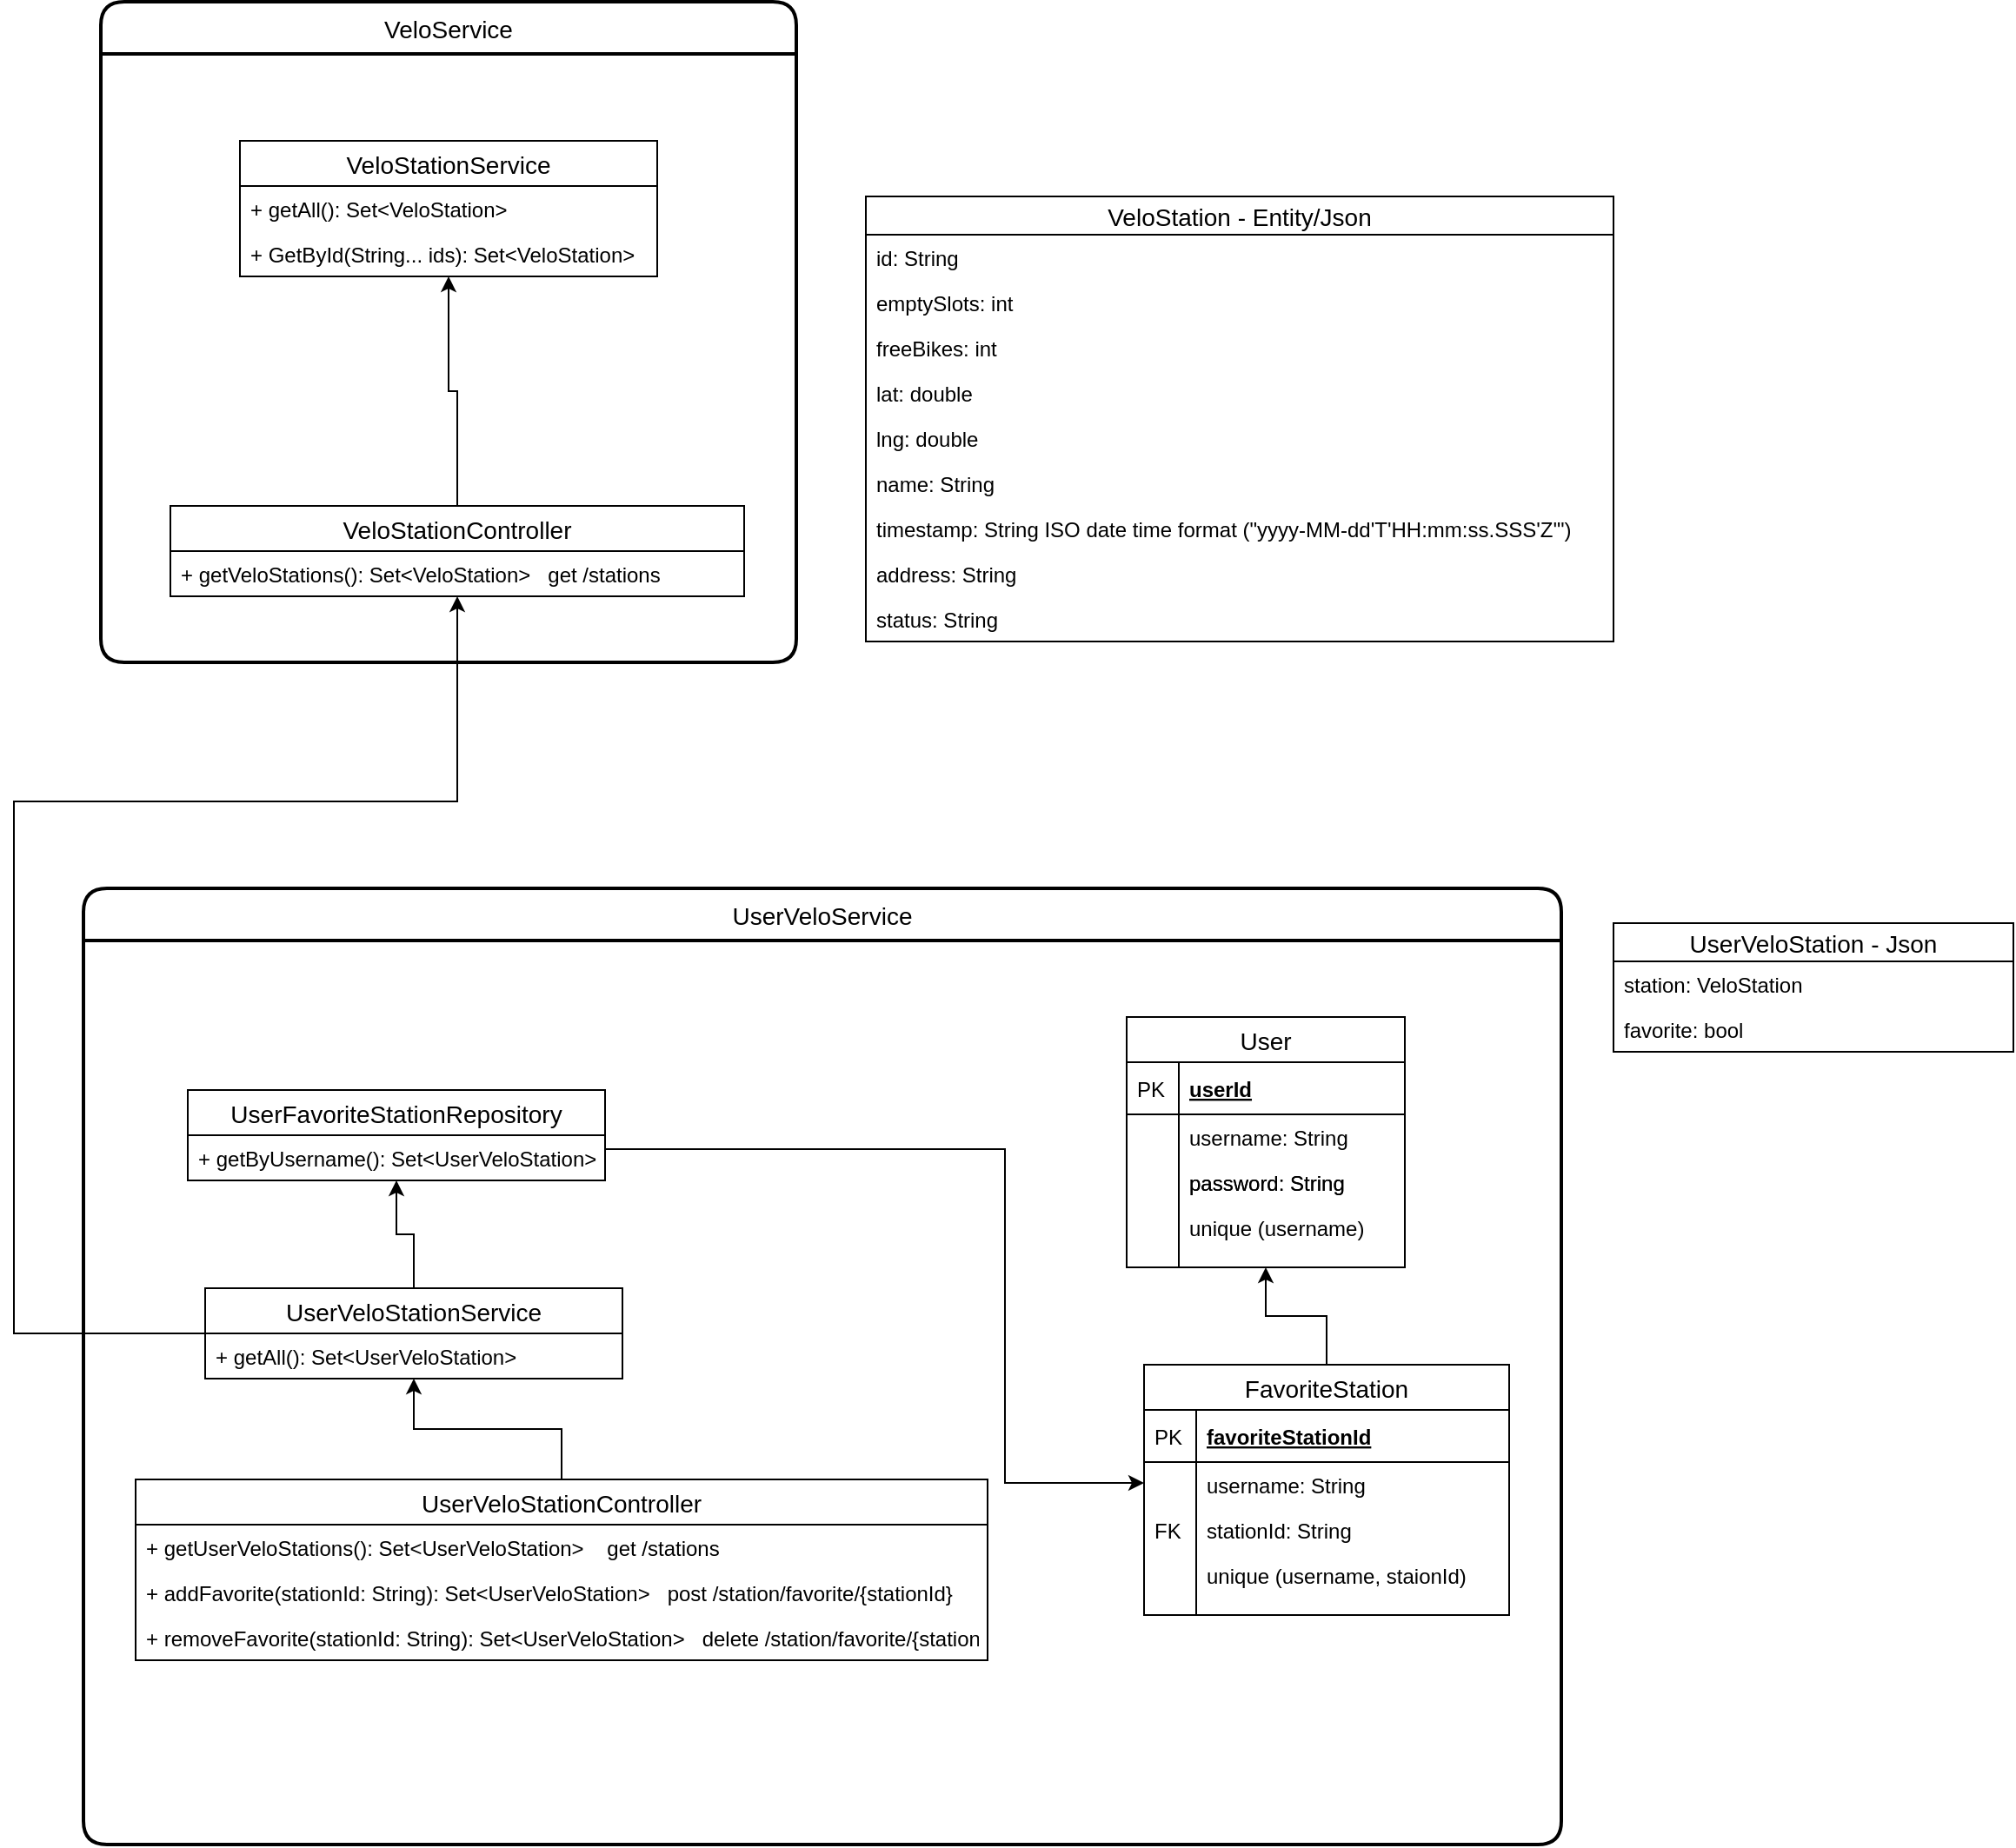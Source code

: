 <mxfile version="13.1.5" type="device"><diagram id="e_KAqY7yifBnnkEU2lzv" name="Page-1"><mxGraphModel dx="2489" dy="786" grid="1" gridSize="10" guides="1" tooltips="1" connect="1" arrows="1" fold="1" page="1" pageScale="1" pageWidth="827" pageHeight="1169" math="0" shadow="0"><root><mxCell id="0"/><mxCell id="1" parent="0"/><mxCell id="jfdIQzKREUK0GYAbJPFg-2" value="VeloStationService" style="swimlane;fontStyle=0;childLayout=stackLayout;horizontal=1;startSize=26;horizontalStack=0;resizeParent=1;resizeParentMax=0;resizeLast=0;collapsible=1;marginBottom=0;align=center;fontSize=14;" vertex="1" parent="1"><mxGeometry x="130" y="390" width="240" height="78" as="geometry"/></mxCell><mxCell id="jfdIQzKREUK0GYAbJPFg-3" value="+ getAll(): Set&lt;VeloStation&gt;" style="text;strokeColor=none;fillColor=none;spacingLeft=4;spacingRight=4;overflow=hidden;rotatable=0;points=[[0,0.5],[1,0.5]];portConstraint=eastwest;fontSize=12;" vertex="1" parent="jfdIQzKREUK0GYAbJPFg-2"><mxGeometry y="26" width="240" height="26" as="geometry"/></mxCell><mxCell id="jfdIQzKREUK0GYAbJPFg-4" value="+ GetById(String... ids): Set&lt;VeloStation&gt;" style="text;strokeColor=none;fillColor=none;spacingLeft=4;spacingRight=4;overflow=hidden;rotatable=0;points=[[0,0.5],[1,0.5]];portConstraint=eastwest;fontSize=12;" vertex="1" parent="jfdIQzKREUK0GYAbJPFg-2"><mxGeometry y="52" width="240" height="26" as="geometry"/></mxCell><mxCell id="jfdIQzKREUK0GYAbJPFg-10" style="edgeStyle=orthogonalEdgeStyle;rounded=0;orthogonalLoop=1;jettySize=auto;html=1;" edge="1" parent="1" source="jfdIQzKREUK0GYAbJPFg-6" target="jfdIQzKREUK0GYAbJPFg-2"><mxGeometry relative="1" as="geometry"/></mxCell><mxCell id="jfdIQzKREUK0GYAbJPFg-6" value="VeloStationController" style="swimlane;fontStyle=0;childLayout=stackLayout;horizontal=1;startSize=26;horizontalStack=0;resizeParent=1;resizeParentMax=0;resizeLast=0;collapsible=1;marginBottom=0;align=center;fontSize=14;" vertex="1" parent="1"><mxGeometry x="90" y="600" width="330" height="52" as="geometry"/></mxCell><mxCell id="jfdIQzKREUK0GYAbJPFg-7" value="+ getVeloStations(): Set&lt;VeloStation&gt;   get /stations" style="text;strokeColor=none;fillColor=none;spacingLeft=4;spacingRight=4;overflow=hidden;rotatable=0;points=[[0,0.5],[1,0.5]];portConstraint=eastwest;fontSize=12;" vertex="1" parent="jfdIQzKREUK0GYAbJPFg-6"><mxGeometry y="26" width="330" height="26" as="geometry"/></mxCell><mxCell id="jfdIQzKREUK0GYAbJPFg-11" value="VeloStation - Entity/Json" style="swimlane;fontStyle=0;childLayout=stackLayout;horizontal=1;startSize=22;horizontalStack=0;resizeParent=1;resizeParentMax=0;resizeLast=0;collapsible=1;marginBottom=0;align=center;fontSize=14;fillColor=#ffffff;" vertex="1" parent="1"><mxGeometry x="490" y="422" width="430" height="256" as="geometry"/></mxCell><mxCell id="jfdIQzKREUK0GYAbJPFg-16" value="id: String" style="text;strokeColor=none;fillColor=none;spacingLeft=4;spacingRight=4;overflow=hidden;rotatable=0;points=[[0,0.5],[1,0.5]];portConstraint=eastwest;fontSize=12;" vertex="1" parent="jfdIQzKREUK0GYAbJPFg-11"><mxGeometry y="22" width="430" height="26" as="geometry"/></mxCell><mxCell id="jfdIQzKREUK0GYAbJPFg-12" value="emptySlots: int" style="text;strokeColor=none;fillColor=none;spacingLeft=4;spacingRight=4;overflow=hidden;rotatable=0;points=[[0,0.5],[1,0.5]];portConstraint=eastwest;fontSize=12;" vertex="1" parent="jfdIQzKREUK0GYAbJPFg-11"><mxGeometry y="48" width="430" height="26" as="geometry"/></mxCell><mxCell id="jfdIQzKREUK0GYAbJPFg-13" value="freeBikes: int" style="text;strokeColor=none;fillColor=none;spacingLeft=4;spacingRight=4;overflow=hidden;rotatable=0;points=[[0,0.5],[1,0.5]];portConstraint=eastwest;fontSize=12;" vertex="1" parent="jfdIQzKREUK0GYAbJPFg-11"><mxGeometry y="74" width="430" height="26" as="geometry"/></mxCell><mxCell id="jfdIQzKREUK0GYAbJPFg-17" value="lat: double" style="text;strokeColor=none;fillColor=none;spacingLeft=4;spacingRight=4;overflow=hidden;rotatable=0;points=[[0,0.5],[1,0.5]];portConstraint=eastwest;fontSize=12;" vertex="1" parent="jfdIQzKREUK0GYAbJPFg-11"><mxGeometry y="100" width="430" height="26" as="geometry"/></mxCell><mxCell id="jfdIQzKREUK0GYAbJPFg-18" value="lng: double" style="text;strokeColor=none;fillColor=none;spacingLeft=4;spacingRight=4;overflow=hidden;rotatable=0;points=[[0,0.5],[1,0.5]];portConstraint=eastwest;fontSize=12;" vertex="1" parent="jfdIQzKREUK0GYAbJPFg-11"><mxGeometry y="126" width="430" height="26" as="geometry"/></mxCell><mxCell id="jfdIQzKREUK0GYAbJPFg-20" value="name: String" style="text;strokeColor=none;fillColor=none;spacingLeft=4;spacingRight=4;overflow=hidden;rotatable=0;points=[[0,0.5],[1,0.5]];portConstraint=eastwest;fontSize=12;" vertex="1" parent="jfdIQzKREUK0GYAbJPFg-11"><mxGeometry y="152" width="430" height="26" as="geometry"/></mxCell><mxCell id="jfdIQzKREUK0GYAbJPFg-19" value="timestamp: String ISO date time format (&quot;yyyy-MM-dd'T'HH:mm:ss.SSS'Z'&quot;)" style="text;strokeColor=none;fillColor=none;spacingLeft=4;spacingRight=4;overflow=hidden;rotatable=0;points=[[0,0.5],[1,0.5]];portConstraint=eastwest;fontSize=12;" vertex="1" parent="jfdIQzKREUK0GYAbJPFg-11"><mxGeometry y="178" width="430" height="26" as="geometry"/></mxCell><mxCell id="jfdIQzKREUK0GYAbJPFg-14" value="address: String" style="text;strokeColor=none;fillColor=none;spacingLeft=4;spacingRight=4;overflow=hidden;rotatable=0;points=[[0,0.5],[1,0.5]];portConstraint=eastwest;fontSize=12;" vertex="1" parent="jfdIQzKREUK0GYAbJPFg-11"><mxGeometry y="204" width="430" height="26" as="geometry"/></mxCell><mxCell id="jfdIQzKREUK0GYAbJPFg-21" value="status: String" style="text;strokeColor=none;fillColor=none;spacingLeft=4;spacingRight=4;overflow=hidden;rotatable=0;points=[[0,0.5],[1,0.5]];portConstraint=eastwest;fontSize=12;" vertex="1" parent="jfdIQzKREUK0GYAbJPFg-11"><mxGeometry y="230" width="430" height="26" as="geometry"/></mxCell><mxCell id="jfdIQzKREUK0GYAbJPFg-24" value="VeloService" style="swimlane;childLayout=stackLayout;horizontal=1;startSize=30;horizontalStack=0;rounded=1;fontSize=14;fontStyle=0;strokeWidth=2;resizeParent=0;resizeLast=1;shadow=0;dashed=0;align=center;fillColor=#ffffff;" vertex="1" parent="1"><mxGeometry x="50" y="310" width="400" height="380" as="geometry"/></mxCell><mxCell id="jfdIQzKREUK0GYAbJPFg-47" style="edgeStyle=orthogonalEdgeStyle;rounded=0;orthogonalLoop=1;jettySize=auto;html=1;" edge="1" parent="1" source="jfdIQzKREUK0GYAbJPFg-48" target="jfdIQzKREUK0GYAbJPFg-44"><mxGeometry relative="1" as="geometry"/></mxCell><mxCell id="jfdIQzKREUK0GYAbJPFg-61" value="UserVeloService" style="swimlane;childLayout=stackLayout;horizontal=1;startSize=30;horizontalStack=0;rounded=1;fontSize=14;fontStyle=0;strokeWidth=2;resizeParent=0;resizeLast=1;shadow=0;dashed=0;align=center;fillColor=#ffffff;" vertex="1" parent="1"><mxGeometry x="40" y="820" width="850" height="550" as="geometry"/></mxCell><mxCell id="jfdIQzKREUK0GYAbJPFg-104" style="edgeStyle=orthogonalEdgeStyle;rounded=0;orthogonalLoop=1;jettySize=auto;html=1;" edge="1" parent="1" source="jfdIQzKREUK0GYAbJPFg-93" target="jfdIQzKREUK0GYAbJPFg-73"><mxGeometry relative="1" as="geometry"/></mxCell><mxCell id="jfdIQzKREUK0GYAbJPFg-109" value="password: String" style="shape=partialRectangle;top=0;left=0;right=0;bottom=0;align=left;verticalAlign=top;fillColor=none;spacingLeft=34;spacingRight=4;overflow=hidden;rotatable=0;points=[[0,0.5],[1,0.5]];portConstraint=eastwest;dropTarget=0;fontSize=12;" vertex="1" parent="1"><mxGeometry x="640" y="976" width="160" height="26" as="geometry"/></mxCell><mxCell id="jfdIQzKREUK0GYAbJPFg-110" value="" style="shape=partialRectangle;top=0;left=0;bottom=0;fillColor=none;align=left;verticalAlign=top;spacingLeft=4;spacingRight=4;overflow=hidden;rotatable=0;points=[];portConstraint=eastwest;part=1;fontSize=12;" vertex="1" connectable="0" parent="jfdIQzKREUK0GYAbJPFg-109"><mxGeometry width="30" height="26" as="geometry"/></mxCell><mxCell id="jfdIQzKREUK0GYAbJPFg-48" value="UserVeloStationController" style="swimlane;fontStyle=0;childLayout=stackLayout;horizontal=1;startSize=26;horizontalStack=0;resizeParent=1;resizeParentMax=0;resizeLast=0;collapsible=1;marginBottom=0;align=center;fontSize=14;" vertex="1" parent="1"><mxGeometry x="70" y="1160" width="490" height="104" as="geometry"/></mxCell><mxCell id="jfdIQzKREUK0GYAbJPFg-122" value="+ getUserVeloStations(): Set&lt;UserVeloStation&gt;    get /stations" style="text;strokeColor=none;fillColor=none;spacingLeft=4;spacingRight=4;overflow=hidden;rotatable=0;points=[[0,0.5],[1,0.5]];portConstraint=eastwest;fontSize=12;" vertex="1" parent="jfdIQzKREUK0GYAbJPFg-48"><mxGeometry y="26" width="490" height="26" as="geometry"/></mxCell><mxCell id="jfdIQzKREUK0GYAbJPFg-123" value="+ addFavorite(stationId: String): Set&lt;UserVeloStation&gt;   post /station/favorite/{stationId}" style="text;strokeColor=none;fillColor=none;spacingLeft=4;spacingRight=4;overflow=hidden;rotatable=0;points=[[0,0.5],[1,0.5]];portConstraint=eastwest;fontSize=12;" vertex="1" parent="jfdIQzKREUK0GYAbJPFg-48"><mxGeometry y="52" width="490" height="26" as="geometry"/></mxCell><mxCell id="jfdIQzKREUK0GYAbJPFg-49" value="+ removeFavorite(stationId: String): Set&lt;UserVeloStation&gt;   delete /station/favorite/{stationId}" style="text;strokeColor=none;fillColor=none;spacingLeft=4;spacingRight=4;overflow=hidden;rotatable=0;points=[[0,0.5],[1,0.5]];portConstraint=eastwest;fontSize=12;" vertex="1" parent="jfdIQzKREUK0GYAbJPFg-48"><mxGeometry y="78" width="490" height="26" as="geometry"/></mxCell><mxCell id="jfdIQzKREUK0GYAbJPFg-117" style="edgeStyle=orthogonalEdgeStyle;rounded=0;orthogonalLoop=1;jettySize=auto;html=1;" edge="1" parent="1" source="jfdIQzKREUK0GYAbJPFg-44" target="jfdIQzKREUK0GYAbJPFg-115"><mxGeometry relative="1" as="geometry"/></mxCell><mxCell id="jfdIQzKREUK0GYAbJPFg-119" style="edgeStyle=orthogonalEdgeStyle;rounded=0;orthogonalLoop=1;jettySize=auto;html=1;" edge="1" parent="1" source="jfdIQzKREUK0GYAbJPFg-44" target="jfdIQzKREUK0GYAbJPFg-6"><mxGeometry relative="1" as="geometry"><Array as="points"><mxPoint y="1076"/><mxPoint y="770"/><mxPoint x="255" y="770"/></Array></mxGeometry></mxCell><mxCell id="jfdIQzKREUK0GYAbJPFg-44" value="UserVeloStationService" style="swimlane;fontStyle=0;childLayout=stackLayout;horizontal=1;startSize=26;horizontalStack=0;resizeParent=1;resizeParentMax=0;resizeLast=0;collapsible=1;marginBottom=0;align=center;fontSize=14;" vertex="1" parent="1"><mxGeometry x="110" y="1050" width="240" height="52" as="geometry"/></mxCell><mxCell id="jfdIQzKREUK0GYAbJPFg-45" value="+ getAll(): Set&lt;UserVeloStation&gt;" style="text;strokeColor=none;fillColor=none;spacingLeft=4;spacingRight=4;overflow=hidden;rotatable=0;points=[[0,0.5],[1,0.5]];portConstraint=eastwest;fontSize=12;" vertex="1" parent="jfdIQzKREUK0GYAbJPFg-44"><mxGeometry y="26" width="240" height="26" as="geometry"/></mxCell><mxCell id="jfdIQzKREUK0GYAbJPFg-118" style="edgeStyle=orthogonalEdgeStyle;rounded=0;orthogonalLoop=1;jettySize=auto;html=1;" edge="1" parent="1" source="jfdIQzKREUK0GYAbJPFg-115" target="jfdIQzKREUK0GYAbJPFg-93"><mxGeometry relative="1" as="geometry"><Array as="points"><mxPoint x="570" y="970"/><mxPoint x="570" y="1162"/></Array></mxGeometry></mxCell><mxCell id="jfdIQzKREUK0GYAbJPFg-115" value="UserFavoriteStationRepository" style="swimlane;fontStyle=0;childLayout=stackLayout;horizontal=1;startSize=26;horizontalStack=0;resizeParent=1;resizeParentMax=0;resizeLast=0;collapsible=1;marginBottom=0;align=center;fontSize=14;" vertex="1" parent="1"><mxGeometry x="100" y="936" width="240" height="52" as="geometry"/></mxCell><mxCell id="jfdIQzKREUK0GYAbJPFg-116" value="+ getByUsername(): Set&lt;UserVeloStation&gt;" style="text;strokeColor=none;fillColor=none;spacingLeft=4;spacingRight=4;overflow=hidden;rotatable=0;points=[[0,0.5],[1,0.5]];portConstraint=eastwest;fontSize=12;" vertex="1" parent="jfdIQzKREUK0GYAbJPFg-115"><mxGeometry y="26" width="240" height="26" as="geometry"/></mxCell><mxCell id="jfdIQzKREUK0GYAbJPFg-51" value="UserVeloStation - Json" style="swimlane;fontStyle=0;childLayout=stackLayout;horizontal=1;startSize=22;horizontalStack=0;resizeParent=1;resizeParentMax=0;resizeLast=0;collapsible=1;marginBottom=0;align=center;fontSize=14;fillColor=#ffffff;" vertex="1" parent="1"><mxGeometry x="920" y="840" width="230" height="74" as="geometry"/></mxCell><mxCell id="jfdIQzKREUK0GYAbJPFg-52" value="station: VeloStation" style="text;strokeColor=none;fillColor=none;spacingLeft=4;spacingRight=4;overflow=hidden;rotatable=0;points=[[0,0.5],[1,0.5]];portConstraint=eastwest;fontSize=12;" vertex="1" parent="jfdIQzKREUK0GYAbJPFg-51"><mxGeometry y="22" width="230" height="26" as="geometry"/></mxCell><mxCell id="jfdIQzKREUK0GYAbJPFg-53" value="favorite: bool" style="text;strokeColor=none;fillColor=none;spacingLeft=4;spacingRight=4;overflow=hidden;rotatable=0;points=[[0,0.5],[1,0.5]];portConstraint=eastwest;fontSize=12;" vertex="1" parent="jfdIQzKREUK0GYAbJPFg-51"><mxGeometry y="48" width="230" height="26" as="geometry"/></mxCell><mxCell id="jfdIQzKREUK0GYAbJPFg-93" value="FavoriteStation" style="swimlane;fontStyle=0;childLayout=stackLayout;horizontal=1;startSize=26;horizontalStack=0;resizeParent=1;resizeParentMax=0;resizeLast=0;collapsible=1;marginBottom=0;align=center;fontSize=14;fillColor=#ffffff;" vertex="1" parent="1"><mxGeometry x="650" y="1094" width="210" height="144" as="geometry"/></mxCell><mxCell id="jfdIQzKREUK0GYAbJPFg-94" value="favoriteStationId" style="shape=partialRectangle;top=0;left=0;right=0;bottom=1;align=left;verticalAlign=middle;fillColor=none;spacingLeft=34;spacingRight=4;overflow=hidden;rotatable=0;points=[[0,0.5],[1,0.5]];portConstraint=eastwest;dropTarget=0;fontStyle=5;fontSize=12;" vertex="1" parent="jfdIQzKREUK0GYAbJPFg-93"><mxGeometry y="26" width="210" height="30" as="geometry"/></mxCell><mxCell id="jfdIQzKREUK0GYAbJPFg-95" value="PK" style="shape=partialRectangle;top=0;left=0;bottom=0;fillColor=none;align=left;verticalAlign=middle;spacingLeft=4;spacingRight=4;overflow=hidden;rotatable=0;points=[];portConstraint=eastwest;part=1;fontSize=12;" vertex="1" connectable="0" parent="jfdIQzKREUK0GYAbJPFg-94"><mxGeometry width="30" height="30" as="geometry"/></mxCell><mxCell id="jfdIQzKREUK0GYAbJPFg-96" value="username: String" style="shape=partialRectangle;top=0;left=0;right=0;bottom=0;align=left;verticalAlign=top;fillColor=none;spacingLeft=34;spacingRight=4;overflow=hidden;rotatable=0;points=[[0,0.5],[1,0.5]];portConstraint=eastwest;dropTarget=0;fontSize=12;" vertex="1" parent="jfdIQzKREUK0GYAbJPFg-93"><mxGeometry y="56" width="210" height="26" as="geometry"/></mxCell><mxCell id="jfdIQzKREUK0GYAbJPFg-97" value="" style="shape=partialRectangle;top=0;left=0;bottom=0;fillColor=none;align=left;verticalAlign=top;spacingLeft=4;spacingRight=4;overflow=hidden;rotatable=0;points=[];portConstraint=eastwest;part=1;fontSize=12;" vertex="1" connectable="0" parent="jfdIQzKREUK0GYAbJPFg-96"><mxGeometry width="30" height="26" as="geometry"/></mxCell><mxCell id="jfdIQzKREUK0GYAbJPFg-102" value="stationId: String" style="shape=partialRectangle;top=0;left=0;right=0;bottom=0;align=left;verticalAlign=top;fillColor=none;spacingLeft=34;spacingRight=4;overflow=hidden;rotatable=0;points=[[0,0.5],[1,0.5]];portConstraint=eastwest;dropTarget=0;fontSize=12;" vertex="1" parent="jfdIQzKREUK0GYAbJPFg-93"><mxGeometry y="82" width="210" height="26" as="geometry"/></mxCell><mxCell id="jfdIQzKREUK0GYAbJPFg-103" value="FK" style="shape=partialRectangle;top=0;left=0;bottom=0;fillColor=none;align=left;verticalAlign=top;spacingLeft=4;spacingRight=4;overflow=hidden;rotatable=0;points=[];portConstraint=eastwest;part=1;fontSize=12;" vertex="1" connectable="0" parent="jfdIQzKREUK0GYAbJPFg-102"><mxGeometry width="30" height="26" as="geometry"/></mxCell><mxCell id="jfdIQzKREUK0GYAbJPFg-98" value="unique (username, staionId)" style="shape=partialRectangle;top=0;left=0;right=0;bottom=0;align=left;verticalAlign=top;fillColor=none;spacingLeft=34;spacingRight=4;overflow=hidden;rotatable=0;points=[[0,0.5],[1,0.5]];portConstraint=eastwest;dropTarget=0;fontSize=12;" vertex="1" parent="jfdIQzKREUK0GYAbJPFg-93"><mxGeometry y="108" width="210" height="26" as="geometry"/></mxCell><mxCell id="jfdIQzKREUK0GYAbJPFg-99" value="" style="shape=partialRectangle;top=0;left=0;bottom=0;fillColor=none;align=left;verticalAlign=top;spacingLeft=4;spacingRight=4;overflow=hidden;rotatable=0;points=[];portConstraint=eastwest;part=1;fontSize=12;" vertex="1" connectable="0" parent="jfdIQzKREUK0GYAbJPFg-98"><mxGeometry width="30" height="26" as="geometry"/></mxCell><mxCell id="jfdIQzKREUK0GYAbJPFg-100" value="" style="shape=partialRectangle;top=0;left=0;right=0;bottom=0;align=left;verticalAlign=top;fillColor=none;spacingLeft=34;spacingRight=4;overflow=hidden;rotatable=0;points=[[0,0.5],[1,0.5]];portConstraint=eastwest;dropTarget=0;fontSize=12;" vertex="1" parent="jfdIQzKREUK0GYAbJPFg-93"><mxGeometry y="134" width="210" height="10" as="geometry"/></mxCell><mxCell id="jfdIQzKREUK0GYAbJPFg-101" value="" style="shape=partialRectangle;top=0;left=0;bottom=0;fillColor=none;align=left;verticalAlign=top;spacingLeft=4;spacingRight=4;overflow=hidden;rotatable=0;points=[];portConstraint=eastwest;part=1;fontSize=12;" vertex="1" connectable="0" parent="jfdIQzKREUK0GYAbJPFg-100"><mxGeometry width="30" height="10" as="geometry"/></mxCell><mxCell id="jfdIQzKREUK0GYAbJPFg-73" value="User" style="swimlane;fontStyle=0;childLayout=stackLayout;horizontal=1;startSize=26;horizontalStack=0;resizeParent=1;resizeParentMax=0;resizeLast=0;collapsible=1;marginBottom=0;align=center;fontSize=14;fillColor=#ffffff;" vertex="1" parent="1"><mxGeometry x="640" y="894" width="160" height="144" as="geometry"/></mxCell><mxCell id="jfdIQzKREUK0GYAbJPFg-74" value="userId" style="shape=partialRectangle;top=0;left=0;right=0;bottom=1;align=left;verticalAlign=middle;fillColor=none;spacingLeft=34;spacingRight=4;overflow=hidden;rotatable=0;points=[[0,0.5],[1,0.5]];portConstraint=eastwest;dropTarget=0;fontStyle=5;fontSize=12;" vertex="1" parent="jfdIQzKREUK0GYAbJPFg-73"><mxGeometry y="26" width="160" height="30" as="geometry"/></mxCell><mxCell id="jfdIQzKREUK0GYAbJPFg-75" value="PK" style="shape=partialRectangle;top=0;left=0;bottom=0;fillColor=none;align=left;verticalAlign=middle;spacingLeft=4;spacingRight=4;overflow=hidden;rotatable=0;points=[];portConstraint=eastwest;part=1;fontSize=12;" vertex="1" connectable="0" parent="jfdIQzKREUK0GYAbJPFg-74"><mxGeometry width="30" height="30" as="geometry"/></mxCell><mxCell id="jfdIQzKREUK0GYAbJPFg-76" value="username: String" style="shape=partialRectangle;top=0;left=0;right=0;bottom=0;align=left;verticalAlign=top;fillColor=none;spacingLeft=34;spacingRight=4;overflow=hidden;rotatable=0;points=[[0,0.5],[1,0.5]];portConstraint=eastwest;dropTarget=0;fontSize=12;" vertex="1" parent="jfdIQzKREUK0GYAbJPFg-73"><mxGeometry y="56" width="160" height="26" as="geometry"/></mxCell><mxCell id="jfdIQzKREUK0GYAbJPFg-77" value="" style="shape=partialRectangle;top=0;left=0;bottom=0;fillColor=none;align=left;verticalAlign=top;spacingLeft=4;spacingRight=4;overflow=hidden;rotatable=0;points=[];portConstraint=eastwest;part=1;fontSize=12;" vertex="1" connectable="0" parent="jfdIQzKREUK0GYAbJPFg-76"><mxGeometry width="30" height="26" as="geometry"/></mxCell><mxCell id="jfdIQzKREUK0GYAbJPFg-111" value="password: String" style="shape=partialRectangle;top=0;left=0;right=0;bottom=0;align=left;verticalAlign=top;fillColor=none;spacingLeft=34;spacingRight=4;overflow=hidden;rotatable=0;points=[[0,0.5],[1,0.5]];portConstraint=eastwest;dropTarget=0;fontSize=12;" vertex="1" parent="jfdIQzKREUK0GYAbJPFg-73"><mxGeometry y="82" width="160" height="26" as="geometry"/></mxCell><mxCell id="jfdIQzKREUK0GYAbJPFg-112" value="" style="shape=partialRectangle;top=0;left=0;bottom=0;fillColor=none;align=left;verticalAlign=top;spacingLeft=4;spacingRight=4;overflow=hidden;rotatable=0;points=[];portConstraint=eastwest;part=1;fontSize=12;" vertex="1" connectable="0" parent="jfdIQzKREUK0GYAbJPFg-111"><mxGeometry width="30" height="26" as="geometry"/></mxCell><mxCell id="jfdIQzKREUK0GYAbJPFg-78" value="unique (username)" style="shape=partialRectangle;top=0;left=0;right=0;bottom=0;align=left;verticalAlign=top;fillColor=none;spacingLeft=34;spacingRight=4;overflow=hidden;rotatable=0;points=[[0,0.5],[1,0.5]];portConstraint=eastwest;dropTarget=0;fontSize=12;" vertex="1" parent="jfdIQzKREUK0GYAbJPFg-73"><mxGeometry y="108" width="160" height="26" as="geometry"/></mxCell><mxCell id="jfdIQzKREUK0GYAbJPFg-79" value="" style="shape=partialRectangle;top=0;left=0;bottom=0;fillColor=none;align=left;verticalAlign=top;spacingLeft=4;spacingRight=4;overflow=hidden;rotatable=0;points=[];portConstraint=eastwest;part=1;fontSize=12;" vertex="1" connectable="0" parent="jfdIQzKREUK0GYAbJPFg-78"><mxGeometry width="30" height="26" as="geometry"/></mxCell><mxCell id="jfdIQzKREUK0GYAbJPFg-82" value="" style="shape=partialRectangle;top=0;left=0;right=0;bottom=0;align=left;verticalAlign=top;fillColor=none;spacingLeft=34;spacingRight=4;overflow=hidden;rotatable=0;points=[[0,0.5],[1,0.5]];portConstraint=eastwest;dropTarget=0;fontSize=12;" vertex="1" parent="jfdIQzKREUK0GYAbJPFg-73"><mxGeometry y="134" width="160" height="10" as="geometry"/></mxCell><mxCell id="jfdIQzKREUK0GYAbJPFg-83" value="" style="shape=partialRectangle;top=0;left=0;bottom=0;fillColor=none;align=left;verticalAlign=top;spacingLeft=4;spacingRight=4;overflow=hidden;rotatable=0;points=[];portConstraint=eastwest;part=1;fontSize=12;" vertex="1" connectable="0" parent="jfdIQzKREUK0GYAbJPFg-82"><mxGeometry width="30" height="10" as="geometry"/></mxCell></root></mxGraphModel></diagram></mxfile>